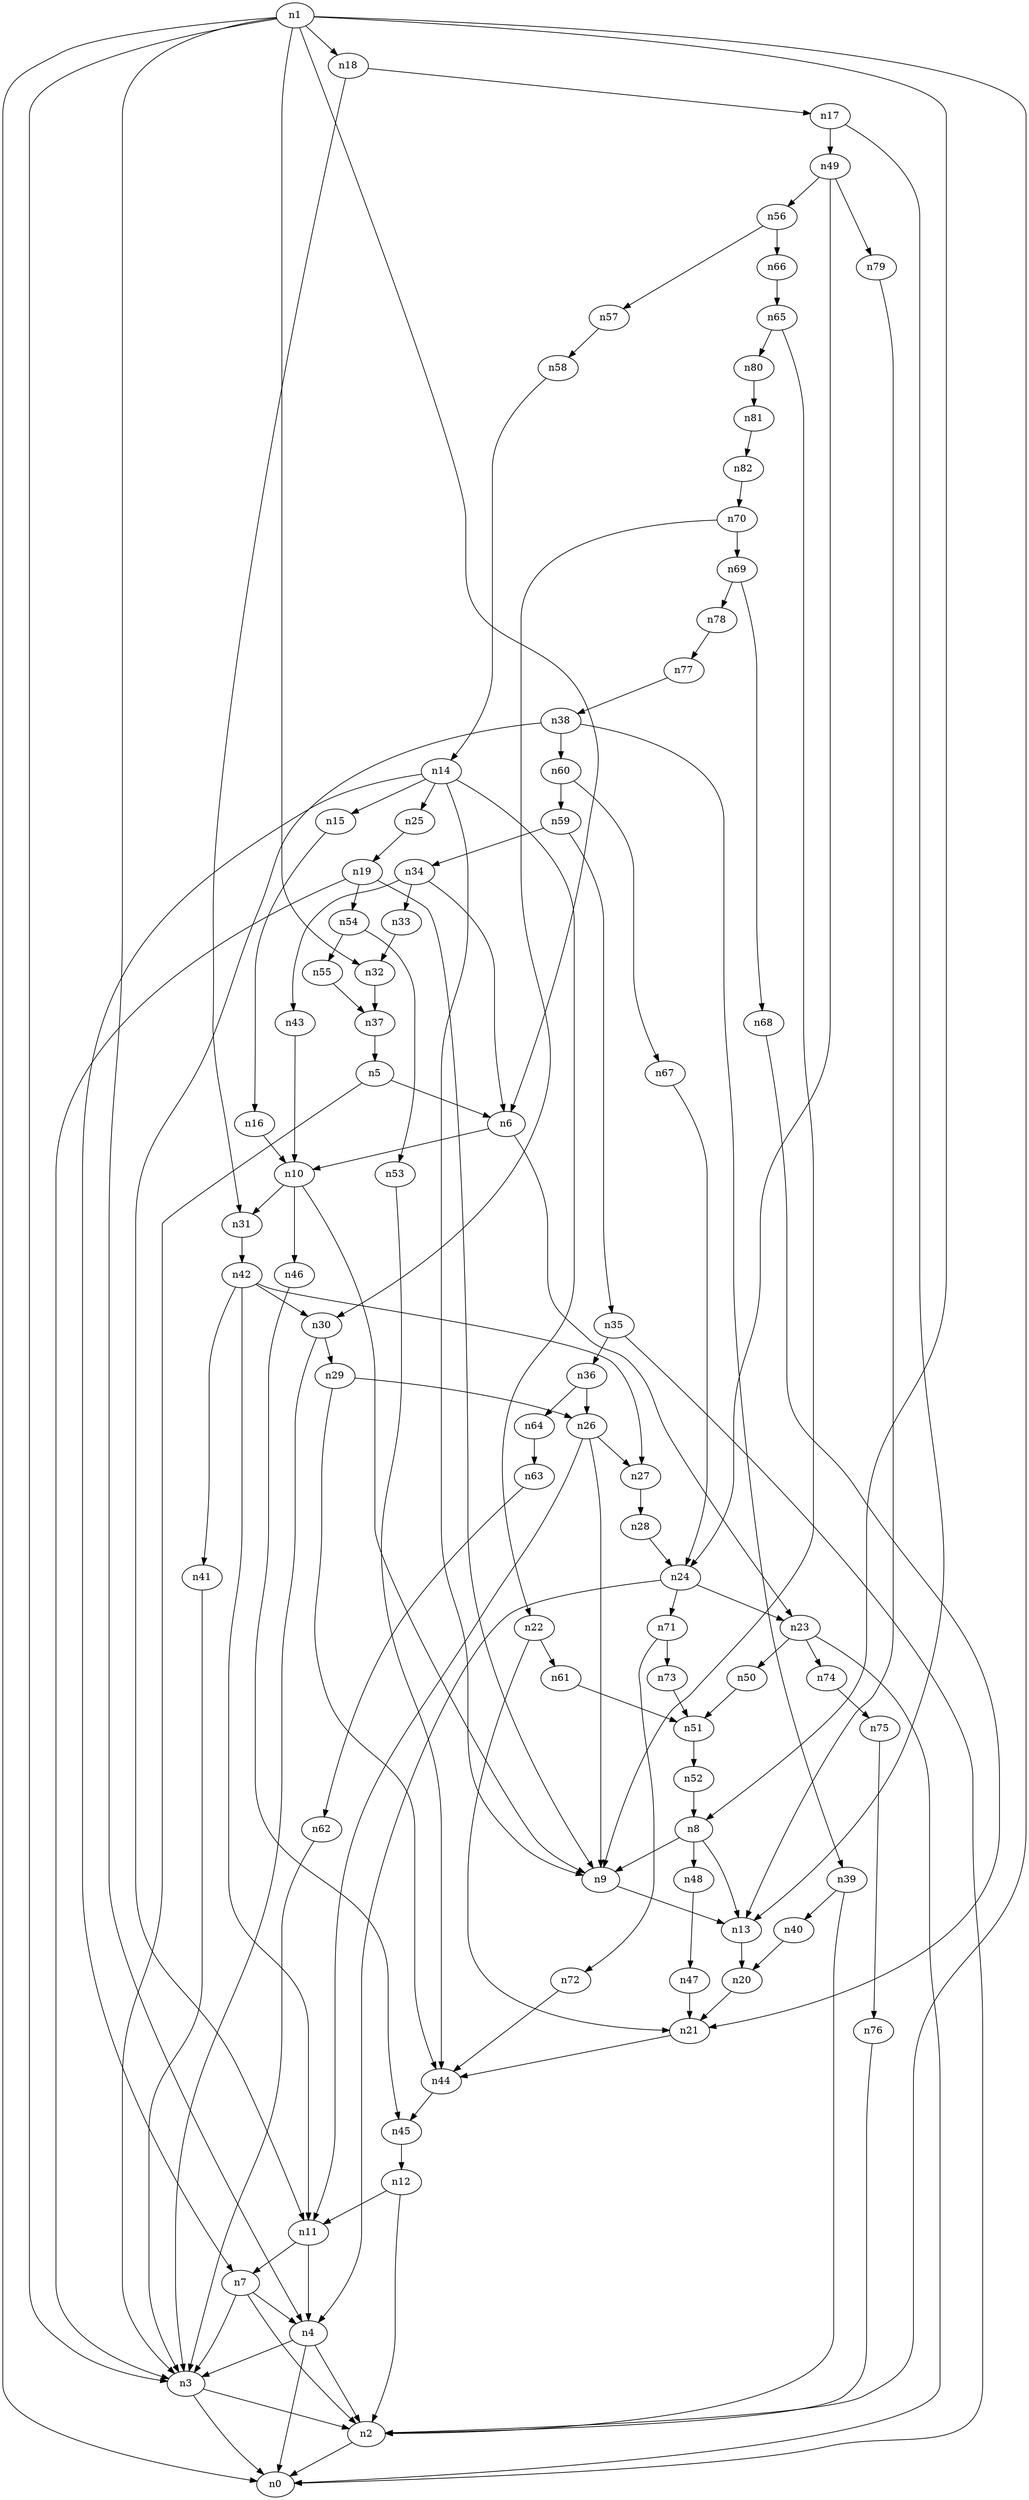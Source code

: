 digraph G {
	n1 -> n0	 [_graphml_id=e0];
	n1 -> n2	 [_graphml_id=e1];
	n1 -> n3	 [_graphml_id=e6];
	n1 -> n4	 [_graphml_id=e9];
	n1 -> n6	 [_graphml_id=e12];
	n1 -> n8	 [_graphml_id=e15];
	n1 -> n18	 [_graphml_id=e31];
	n1 -> n32	 [_graphml_id=e55];
	n2 -> n0	 [_graphml_id=e5];
	n3 -> n0	 [_graphml_id=e8];
	n3 -> n2	 [_graphml_id=e2];
	n4 -> n0	 [_graphml_id=e4];
	n4 -> n2	 [_graphml_id=e7];
	n4 -> n3	 [_graphml_id=e3];
	n5 -> n3	 [_graphml_id=e10];
	n5 -> n6	 [_graphml_id=e11];
	n6 -> n10	 [_graphml_id=e18];
	n6 -> n23	 [_graphml_id=e44];
	n7 -> n2	 [_graphml_id=e64];
	n7 -> n3	 [_graphml_id=e13];
	n7 -> n4	 [_graphml_id=e14];
	n8 -> n9	 [_graphml_id=e16];
	n8 -> n13	 [_graphml_id=e23];
	n8 -> n48	 [_graphml_id=e81];
	n9 -> n13	 [_graphml_id=e22];
	n10 -> n9	 [_graphml_id=e17];
	n10 -> n31	 [_graphml_id=e52];
	n10 -> n46	 [_graphml_id=e78];
	n11 -> n4	 [_graphml_id=e24];
	n11 -> n7	 [_graphml_id=e19];
	n12 -> n2	 [_graphml_id=e21];
	n12 -> n11	 [_graphml_id=e20];
	n13 -> n20	 [_graphml_id=e35];
	n14 -> n7	 [_graphml_id=e34];
	n14 -> n9	 [_graphml_id=e25];
	n14 -> n15	 [_graphml_id=e26];
	n14 -> n22	 [_graphml_id=e38];
	n14 -> n25	 [_graphml_id=e43];
	n15 -> n16	 [_graphml_id=e27];
	n16 -> n10	 [_graphml_id=e28];
	n17 -> n13	 [_graphml_id=e29];
	n17 -> n49	 [_graphml_id=e83];
	n18 -> n17	 [_graphml_id=e30];
	n18 -> n31	 [_graphml_id=e53];
	n19 -> n3	 [_graphml_id=e32];
	n19 -> n9	 [_graphml_id=e33];
	n19 -> n54	 [_graphml_id=e91];
	n20 -> n21	 [_graphml_id=e36];
	n21 -> n44	 [_graphml_id=e75];
	n22 -> n21	 [_graphml_id=e37];
	n22 -> n61	 [_graphml_id=e103];
	n23 -> n0	 [_graphml_id=e39];
	n23 -> n50	 [_graphml_id=e85];
	n23 -> n74	 [_graphml_id=e125];
	n24 -> n4	 [_graphml_id=e41];
	n24 -> n23	 [_graphml_id=e40];
	n24 -> n71	 [_graphml_id=e119];
	n25 -> n19	 [_graphml_id=e42];
	n26 -> n9	 [_graphml_id=e45];
	n26 -> n11	 [_graphml_id=e54];
	n26 -> n27	 [_graphml_id=e46];
	n27 -> n28	 [_graphml_id=e47];
	n28 -> n24	 [_graphml_id=e48];
	n29 -> n26	 [_graphml_id=e49];
	n29 -> n44	 [_graphml_id=e104];
	n30 -> n3	 [_graphml_id=e51];
	n30 -> n29	 [_graphml_id=e50];
	n31 -> n42	 [_graphml_id=e74];
	n32 -> n37	 [_graphml_id=e62];
	n33 -> n32	 [_graphml_id=e56];
	n34 -> n6	 [_graphml_id=e58];
	n34 -> n33	 [_graphml_id=e57];
	n34 -> n43	 [_graphml_id=e73];
	n35 -> n0	 [_graphml_id=e59];
	n35 -> n36	 [_graphml_id=e60];
	n36 -> n26	 [_graphml_id=e61];
	n36 -> n64	 [_graphml_id=e108];
	n37 -> n5	 [_graphml_id=e63];
	n38 -> n11	 [_graphml_id=e65];
	n38 -> n39	 [_graphml_id=e66];
	n38 -> n60	 [_graphml_id=e101];
	n39 -> n2	 [_graphml_id=e84];
	n39 -> n40	 [_graphml_id=e67];
	n40 -> n20	 [_graphml_id=e68];
	n41 -> n3	 [_graphml_id=e69];
	n42 -> n11	 [_graphml_id=e94];
	n42 -> n27	 [_graphml_id=e134];
	n42 -> n30	 [_graphml_id=e71];
	n42 -> n41	 [_graphml_id=e70];
	n43 -> n10	 [_graphml_id=e72];
	n44 -> n45	 [_graphml_id=e76];
	n45 -> n12	 [_graphml_id=e124];
	n46 -> n45	 [_graphml_id=e77];
	n47 -> n21	 [_graphml_id=e79];
	n48 -> n47	 [_graphml_id=e80];
	n49 -> n24	 [_graphml_id=e82];
	n49 -> n56	 [_graphml_id=e95];
	n49 -> n79	 [_graphml_id=e133];
	n50 -> n51	 [_graphml_id=e86];
	n51 -> n52	 [_graphml_id=e87];
	n52 -> n8	 [_graphml_id=e88];
	n53 -> n44	 [_graphml_id=e89];
	n54 -> n53	 [_graphml_id=e90];
	n54 -> n55	 [_graphml_id=e92];
	n55 -> n37	 [_graphml_id=e93];
	n56 -> n57	 [_graphml_id=e96];
	n56 -> n66	 [_graphml_id=e111];
	n57 -> n58	 [_graphml_id=e97];
	n58 -> n14	 [_graphml_id=e98];
	n59 -> n34	 [_graphml_id=e114];
	n59 -> n35	 [_graphml_id=e99];
	n60 -> n59	 [_graphml_id=e100];
	n60 -> n67	 [_graphml_id=e112];
	n61 -> n51	 [_graphml_id=e102];
	n62 -> n3	 [_graphml_id=e105];
	n63 -> n62	 [_graphml_id=e106];
	n64 -> n63	 [_graphml_id=e107];
	n65 -> n9	 [_graphml_id=e109];
	n65 -> n80	 [_graphml_id=e135];
	n66 -> n65	 [_graphml_id=e110];
	n67 -> n24	 [_graphml_id=e113];
	n68 -> n21	 [_graphml_id=e115];
	n69 -> n68	 [_graphml_id=e116];
	n69 -> n78	 [_graphml_id=e131];
	n70 -> n30	 [_graphml_id=e118];
	n70 -> n69	 [_graphml_id=e117];
	n71 -> n72	 [_graphml_id=e120];
	n71 -> n73	 [_graphml_id=e122];
	n72 -> n44	 [_graphml_id=e121];
	n73 -> n51	 [_graphml_id=e123];
	n74 -> n75	 [_graphml_id=e126];
	n75 -> n76	 [_graphml_id=e127];
	n76 -> n2	 [_graphml_id=e128];
	n77 -> n38	 [_graphml_id=e129];
	n78 -> n77	 [_graphml_id=e130];
	n79 -> n13	 [_graphml_id=e132];
	n80 -> n81	 [_graphml_id=e136];
	n81 -> n82	 [_graphml_id=e137];
	n82 -> n70	 [_graphml_id=e138];
}
